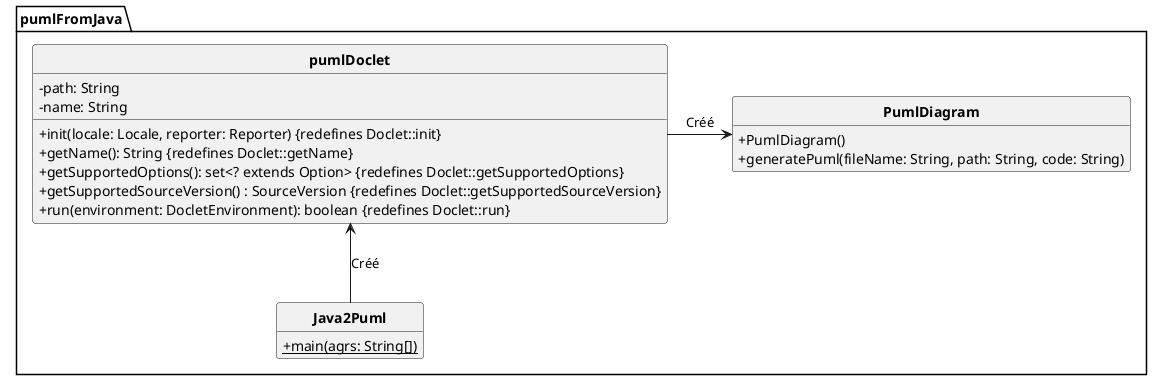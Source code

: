 @startuml
skinparam style strictuml
hide empty members
skinparam classAttributeIconSize 0
skinparam classFontStyle Bold

package pumlFromJava {

class PumlDiagram{
    + PumlDiagram()
    + generatePuml(fileName: String, path: String, code: String)
}

class Java2Puml {
    + {static}main(agrs: String[])
}

class pumlDoclet {
    - path: String
    - name: String
    + init(locale: Locale, reporter: Reporter) {redefines Doclet::init}
    + getName(): String {redefines Doclet::getName}
    + getSupportedOptions(): set<? extends Option> {redefines Doclet::getSupportedOptions}
    + getSupportedSourceVersion() : SourceVersion {redefines Doclet::getSupportedSourceVersion}
    + run(environment: DocletEnvironment): boolean {redefines Doclet::run}
}
pumlDoclet -> PumlDiagram : "Créé"
Java2Puml -u-> pumlDoclet : "Créé"
}
@enduml